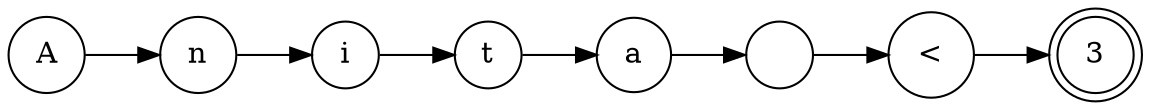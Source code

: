 digraph G {  
 	rankdir=LR;
  0 [label="A", shape=circle, width=0.15];
  1 [label="n", shape=circle, width=0.15];
  2 [label="i", shape=circle, width=0.15];
  3 [label="t", shape=circle, width=0.15];
  4 [label="a", shape=circle, width=0.15];
  5 [label=" ", shape=circle, width=0.15];
  6 [label="<", shape=circle, width=0.15];
  7 [label="3", shape=doublecircle,width=0.15];
  0 -> 1;
  1 -> 2;
  2 -> 3;
  3 -> 4;
  4 -> 5;
  5 -> 6;
  6 -> 7;
}
